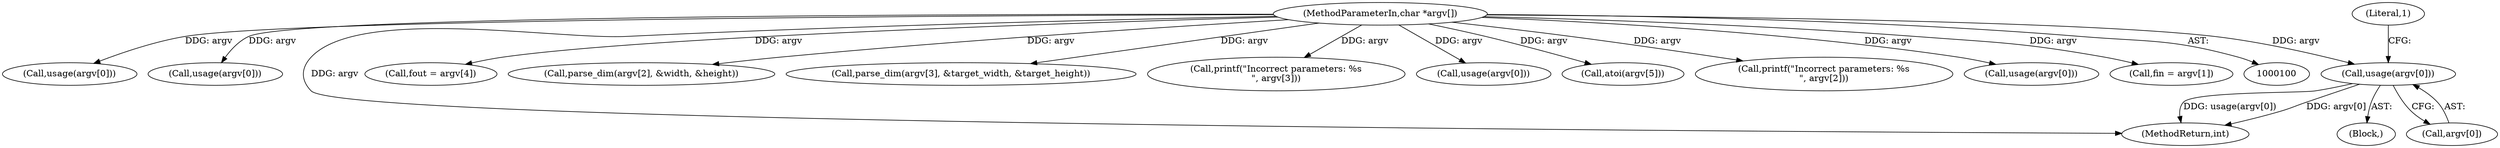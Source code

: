 digraph "1_Android_5a9753fca56f0eeb9f61e342b2fccffc364f9426_4@del" {
"1000181" [label="(Call,usage(argv[0]))"];
"1000102" [label="(MethodParameterIn,char *argv[])"];
"1000127" [label="(Call,usage(argv[0]))"];
"1000200" [label="(Call,usage(argv[0]))"];
"1000381" [label="(MethodReturn,int)"];
"1000138" [label="(Call,fout = argv[4])"];
"1000145" [label="(Call,parse_dim(argv[2], &width, &height))"];
"1000167" [label="(Call,parse_dim(argv[3], &target_width, &target_height))"];
"1000102" [label="(MethodParameterIn,char *argv[])"];
"1000186" [label="(Literal,1)"];
"1000176" [label="(Call,printf(\"Incorrect parameters: %s\n\", argv[3]))"];
"1000159" [label="(Call,usage(argv[0]))"];
"1000231" [label="(Call,atoi(argv[5]))"];
"1000175" [label="(Block,)"];
"1000154" [label="(Call,printf(\"Incorrect parameters: %s\n\", argv[2]))"];
"1000182" [label="(Call,argv[0])"];
"1000181" [label="(Call,usage(argv[0]))"];
"1000219" [label="(Call,usage(argv[0]))"];
"1000133" [label="(Call,fin = argv[1])"];
"1000181" -> "1000175"  [label="AST: "];
"1000181" -> "1000182"  [label="CFG: "];
"1000182" -> "1000181"  [label="AST: "];
"1000186" -> "1000181"  [label="CFG: "];
"1000181" -> "1000381"  [label="DDG: argv[0]"];
"1000181" -> "1000381"  [label="DDG: usage(argv[0])"];
"1000102" -> "1000181"  [label="DDG: argv"];
"1000102" -> "1000100"  [label="AST: "];
"1000102" -> "1000381"  [label="DDG: argv"];
"1000102" -> "1000127"  [label="DDG: argv"];
"1000102" -> "1000133"  [label="DDG: argv"];
"1000102" -> "1000138"  [label="DDG: argv"];
"1000102" -> "1000145"  [label="DDG: argv"];
"1000102" -> "1000154"  [label="DDG: argv"];
"1000102" -> "1000159"  [label="DDG: argv"];
"1000102" -> "1000167"  [label="DDG: argv"];
"1000102" -> "1000176"  [label="DDG: argv"];
"1000102" -> "1000200"  [label="DDG: argv"];
"1000102" -> "1000219"  [label="DDG: argv"];
"1000102" -> "1000231"  [label="DDG: argv"];
}
